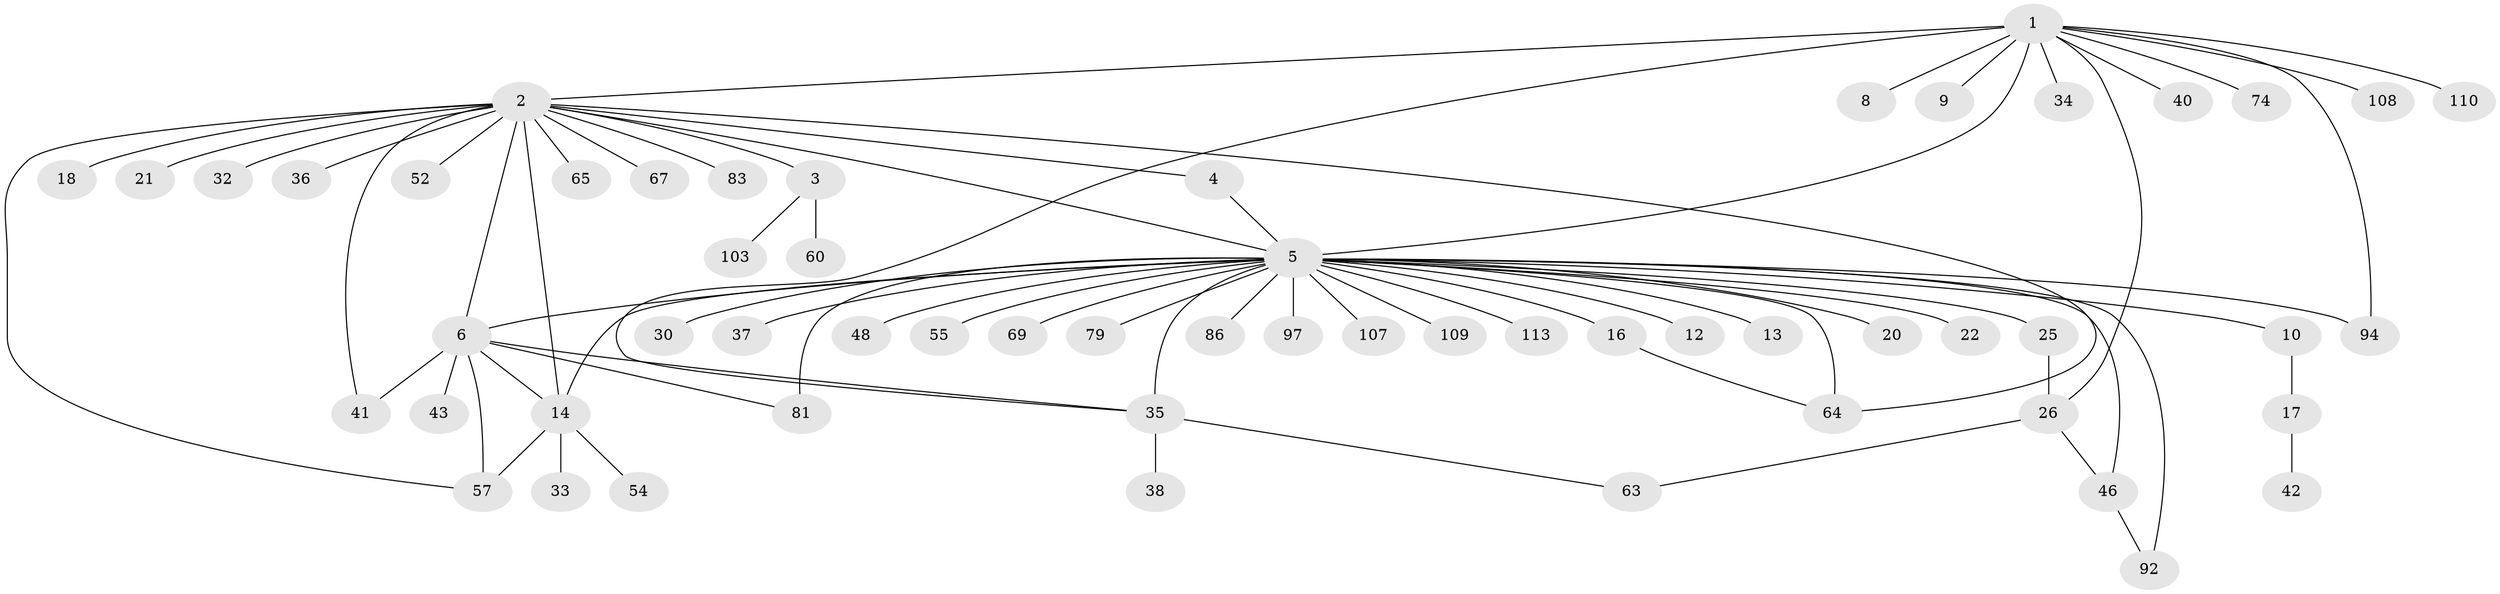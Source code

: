 // original degree distribution, {15: 0.008620689655172414, 18: 0.017241379310344827, 3: 0.12931034482758622, 2: 0.1810344827586207, 8: 0.008620689655172414, 24: 0.008620689655172414, 1: 0.5344827586206896, 6: 0.034482758620689655, 4: 0.0603448275862069, 7: 0.008620689655172414, 5: 0.008620689655172414}
// Generated by graph-tools (version 1.1) at 2025/18/03/04/25 18:18:27]
// undirected, 58 vertices, 75 edges
graph export_dot {
graph [start="1"]
  node [color=gray90,style=filled];
  1 [super="+31"];
  2 [super="+19+27+15+53"];
  3;
  4;
  5 [super="+7"];
  6 [super="+11"];
  8;
  9;
  10;
  12 [super="+104"];
  13;
  14 [super="+29"];
  16 [super="+85+112+28+44"];
  17;
  18;
  20;
  21;
  22;
  25 [super="+95"];
  26 [super="+77+59"];
  30 [super="+62+75"];
  32;
  33;
  34;
  35 [super="+61"];
  36;
  37 [super="+100"];
  38;
  40;
  41 [super="+50"];
  42 [super="+49"];
  43;
  46 [super="+88"];
  48;
  52;
  54;
  55 [super="+68"];
  57;
  60 [super="+90+99"];
  63 [super="+70+72"];
  64 [super="+87"];
  65;
  67;
  69;
  74;
  79;
  81;
  83;
  86;
  92;
  94 [super="+114+115"];
  97;
  103;
  107;
  108;
  109;
  110;
  113;
  1 -- 2 [weight=2];
  1 -- 5 [weight=2];
  1 -- 8;
  1 -- 9;
  1 -- 26;
  1 -- 34;
  1 -- 40;
  1 -- 74;
  1 -- 108;
  1 -- 110;
  1 -- 94;
  1 -- 35;
  2 -- 3;
  2 -- 4;
  2 -- 5 [weight=2];
  2 -- 6 [weight=3];
  2 -- 18;
  2 -- 21;
  2 -- 36;
  2 -- 52;
  2 -- 65;
  2 -- 67;
  2 -- 83;
  2 -- 64;
  2 -- 57;
  2 -- 32;
  2 -- 41;
  2 -- 14;
  3 -- 60;
  3 -- 103;
  4 -- 5;
  5 -- 6 [weight=2];
  5 -- 10;
  5 -- 12 [weight=2];
  5 -- 25 [weight=2];
  5 -- 30;
  5 -- 37;
  5 -- 46;
  5 -- 55;
  5 -- 64;
  5 -- 79;
  5 -- 81 [weight=2];
  5 -- 92;
  5 -- 94;
  5 -- 97;
  5 -- 69;
  5 -- 13;
  5 -- 16;
  5 -- 20;
  5 -- 22;
  5 -- 86;
  5 -- 107;
  5 -- 109;
  5 -- 48;
  5 -- 113;
  5 -- 35 [weight=2];
  5 -- 14 [weight=2];
  6 -- 35;
  6 -- 43;
  6 -- 57;
  6 -- 81;
  6 -- 41;
  6 -- 14;
  10 -- 17;
  14 -- 33;
  14 -- 54;
  14 -- 57;
  16 -- 64;
  17 -- 42;
  25 -- 26;
  26 -- 46;
  26 -- 63;
  35 -- 38;
  35 -- 63;
  46 -- 92;
}
